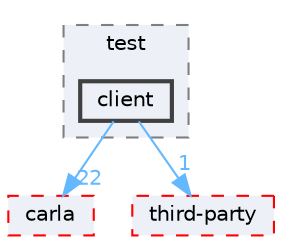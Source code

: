 digraph "client"
{
 // INTERACTIVE_SVG=YES
 // LATEX_PDF_SIZE
  bgcolor="transparent";
  edge [fontname=Helvetica,fontsize=10,labelfontname=Helvetica,labelfontsize=10];
  node [fontname=Helvetica,fontsize=10,shape=box,height=0.2,width=0.4];
  compound=true
  subgraph clusterdir_97b9e7c0fcfa3758b809c516b8cd633b {
    graph [ bgcolor="#edf0f7", pencolor="grey50", label="test", fontname=Helvetica,fontsize=10 style="filled,dashed", URL="dir_97b9e7c0fcfa3758b809c516b8cd633b.html",tooltip=""]
  dir_c1fe62670c60e4c178c163f9c59fe158 [label="client", fillcolor="#edf0f7", color="grey25", style="filled,bold", URL="dir_c1fe62670c60e4c178c163f9c59fe158.html",tooltip=""];
  }
  dir_b14cdd661f9a7048a44f1771cd402401 [label="carla", fillcolor="#edf0f7", color="red", style="filled,dashed", URL="dir_b14cdd661f9a7048a44f1771cd402401.html",tooltip=""];
  dir_cb41432ea01ddbb1240623c7c0fff85f [label="third-party", fillcolor="#edf0f7", color="red", style="filled,dashed", URL="dir_cb41432ea01ddbb1240623c7c0fff85f.html",tooltip=""];
  dir_c1fe62670c60e4c178c163f9c59fe158->dir_b14cdd661f9a7048a44f1771cd402401 [headlabel="22", labeldistance=1.5 headhref="dir_000009_000005.html" href="dir_000009_000005.html" color="steelblue1" fontcolor="steelblue1"];
  dir_c1fe62670c60e4c178c163f9c59fe158->dir_cb41432ea01ddbb1240623c7c0fff85f [headlabel="1", labeldistance=1.5 headhref="dir_000009_000061.html" href="dir_000009_000061.html" color="steelblue1" fontcolor="steelblue1"];
}
